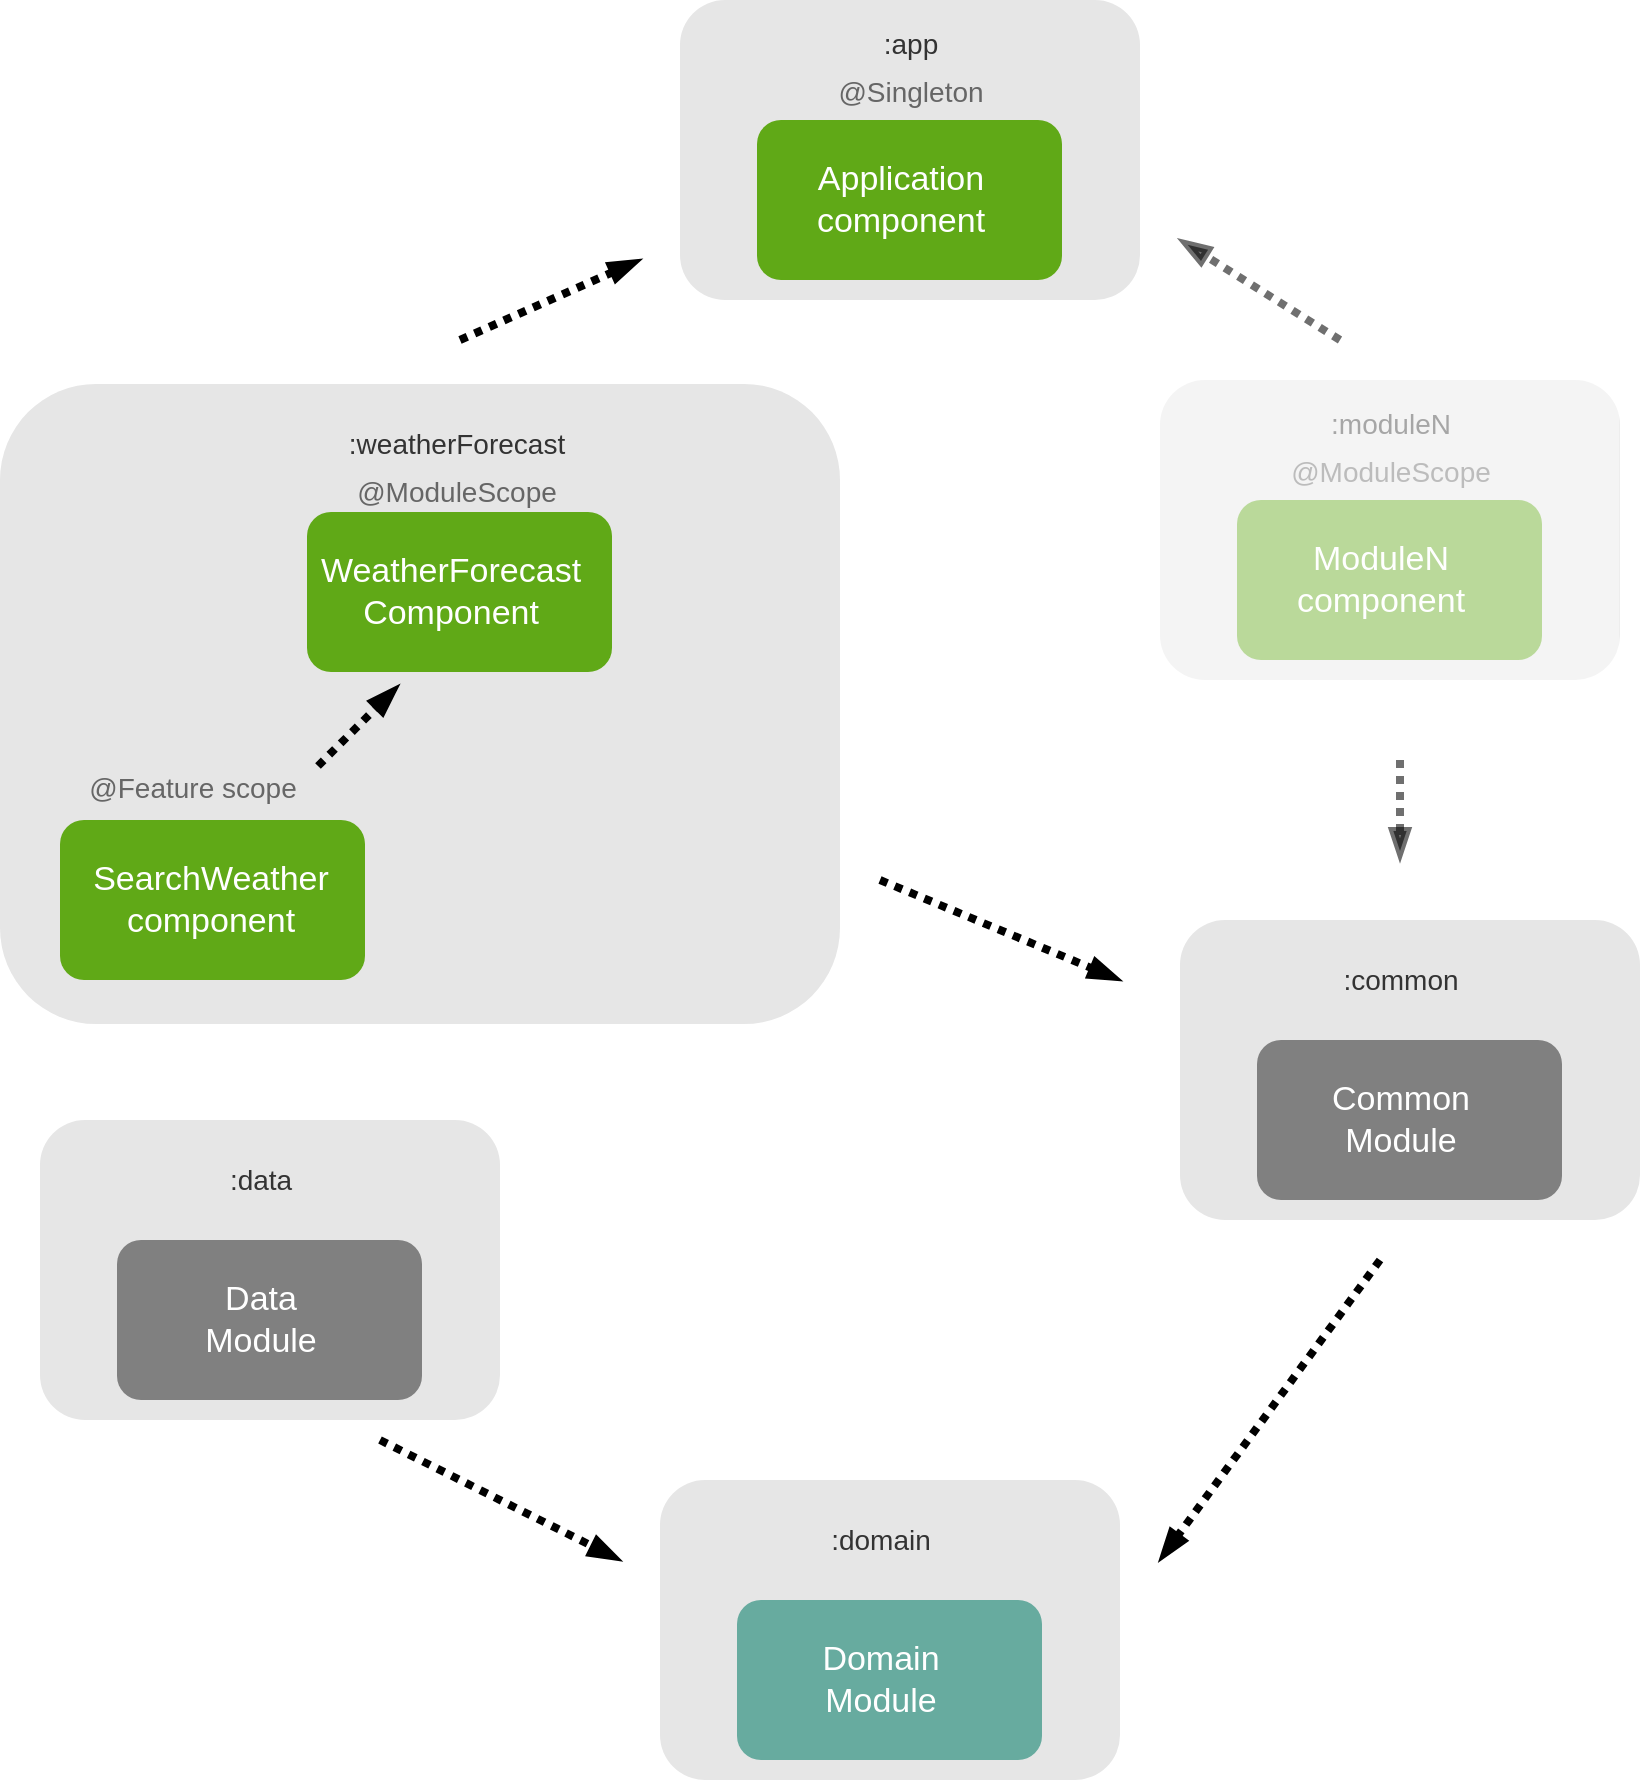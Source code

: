 <mxfile version="14.9.2" type="github">
  <diagram id="bgodeQYkbelj0-mFvfvZ" name="Page-1">
    <mxGraphModel dx="2348" dy="1039" grid="1" gridSize="10" guides="1" tooltips="1" connect="1" arrows="1" fold="1" page="1" pageScale="1" pageWidth="850" pageHeight="1100" math="0" shadow="0">
      <root>
        <mxCell id="0" />
        <mxCell id="1" parent="0" />
        <mxCell id="MnPTEqdTU2PPBeq860JP-6" value="" style="group" vertex="1" connectable="0" parent="1">
          <mxGeometry x="350" y="110" width="230" height="150" as="geometry" />
        </mxCell>
        <mxCell id="MnPTEqdTU2PPBeq860JP-1" value="" style="rounded=1;whiteSpace=wrap;html=1;fillColor=#E6E6E6;strokeColor=none;" vertex="1" parent="MnPTEqdTU2PPBeq860JP-6">
          <mxGeometry width="230" height="150" as="geometry" />
        </mxCell>
        <mxCell id="MnPTEqdTU2PPBeq860JP-2" value="" style="rounded=1;whiteSpace=wrap;html=1;fillColor=#60a917;fontColor=#ffffff;strokeColor=none;" vertex="1" parent="MnPTEqdTU2PPBeq860JP-6">
          <mxGeometry x="38.5" y="60" width="152.5" height="80" as="geometry" />
        </mxCell>
        <mxCell id="MnPTEqdTU2PPBeq860JP-3" value=":app" style="text;html=1;align=center;verticalAlign=middle;resizable=0;points=[];autosize=1;strokeColor=none;fontSize=14;fontColor=#333333;" vertex="1" parent="MnPTEqdTU2PPBeq860JP-6">
          <mxGeometry x="95" y="12" width="40" height="20" as="geometry" />
        </mxCell>
        <mxCell id="MnPTEqdTU2PPBeq860JP-4" value="@Singleton" style="text;html=1;align=center;verticalAlign=middle;resizable=0;points=[];autosize=1;fontColor=#666666;fontSize=14;" vertex="1" parent="MnPTEqdTU2PPBeq860JP-6">
          <mxGeometry x="70" y="36" width="90" height="20" as="geometry" />
        </mxCell>
        <mxCell id="MnPTEqdTU2PPBeq860JP-5" value="Application&lt;br style=&quot;font-size: 17px;&quot;&gt;component" style="text;html=1;align=center;verticalAlign=middle;resizable=0;points=[];autosize=1;strokeColor=none;fontColor=#FFFFFF;fontSize=17;" vertex="1" parent="MnPTEqdTU2PPBeq860JP-6">
          <mxGeometry x="60" y="75" width="100" height="50" as="geometry" />
        </mxCell>
        <mxCell id="MnPTEqdTU2PPBeq860JP-7" value="" style="group" vertex="1" connectable="0" parent="1">
          <mxGeometry x="70" y="322" width="360" height="320" as="geometry" />
        </mxCell>
        <mxCell id="MnPTEqdTU2PPBeq860JP-8" value="" style="rounded=1;whiteSpace=wrap;html=1;fillColor=#E6E6E6;strokeColor=none;" vertex="1" parent="MnPTEqdTU2PPBeq860JP-7">
          <mxGeometry x="-60" y="-20" width="420" height="320" as="geometry" />
        </mxCell>
        <mxCell id="MnPTEqdTU2PPBeq860JP-49" value="" style="rounded=1;whiteSpace=wrap;html=1;fillColor=#60a917;fontColor=#ffffff;strokeColor=none;" vertex="1" parent="MnPTEqdTU2PPBeq860JP-7">
          <mxGeometry x="-30" y="198" width="152.5" height="80" as="geometry" />
        </mxCell>
        <mxCell id="MnPTEqdTU2PPBeq860JP-57" value="" style="group" vertex="1" connectable="0" parent="MnPTEqdTU2PPBeq860JP-7">
          <mxGeometry x="90" width="156" height="124" as="geometry" />
        </mxCell>
        <mxCell id="MnPTEqdTU2PPBeq860JP-9" value="" style="rounded=1;whiteSpace=wrap;html=1;fillColor=#60a917;fontColor=#ffffff;strokeColor=none;" vertex="1" parent="MnPTEqdTU2PPBeq860JP-57">
          <mxGeometry x="3.5" y="44" width="152.5" height="80" as="geometry" />
        </mxCell>
        <mxCell id="MnPTEqdTU2PPBeq860JP-10" value=":weatherForecast" style="text;html=1;align=center;verticalAlign=middle;resizable=0;points=[];autosize=1;strokeColor=none;fontSize=14;fontColor=#333333;" vertex="1" parent="MnPTEqdTU2PPBeq860JP-57">
          <mxGeometry x="18" width="120" height="20" as="geometry" />
        </mxCell>
        <mxCell id="MnPTEqdTU2PPBeq860JP-11" value="@ModuleScope" style="text;html=1;align=center;verticalAlign=middle;resizable=0;points=[];autosize=1;fontColor=#666666;fontSize=14;" vertex="1" parent="MnPTEqdTU2PPBeq860JP-57">
          <mxGeometry x="18" y="24" width="120" height="20" as="geometry" />
        </mxCell>
        <mxCell id="MnPTEqdTU2PPBeq860JP-12" value="WeatherForecast&lt;br&gt;Component" style="text;html=1;align=center;verticalAlign=middle;resizable=0;points=[];autosize=1;strokeColor=none;fontColor=#FFFFFF;fontSize=17;" vertex="1" parent="MnPTEqdTU2PPBeq860JP-57">
          <mxGeometry y="59" width="150" height="50" as="geometry" />
        </mxCell>
        <mxCell id="MnPTEqdTU2PPBeq860JP-50" value="SearchWeather&lt;br&gt;component" style="text;html=1;align=center;verticalAlign=middle;resizable=0;points=[];autosize=1;strokeColor=none;fontColor=#FFFFFF;fontSize=17;" vertex="1" parent="MnPTEqdTU2PPBeq860JP-7">
          <mxGeometry x="-20" y="213" width="130" height="50" as="geometry" />
        </mxCell>
        <mxCell id="MnPTEqdTU2PPBeq860JP-13" value="" style="group" vertex="1" connectable="0" parent="1">
          <mxGeometry x="340" y="850" width="230" height="150" as="geometry" />
        </mxCell>
        <mxCell id="MnPTEqdTU2PPBeq860JP-14" value="" style="rounded=1;whiteSpace=wrap;html=1;fillColor=#E6E6E6;strokeColor=none;" vertex="1" parent="MnPTEqdTU2PPBeq860JP-13">
          <mxGeometry width="230" height="150" as="geometry" />
        </mxCell>
        <mxCell id="MnPTEqdTU2PPBeq860JP-15" value="" style="rounded=1;whiteSpace=wrap;html=1;strokeColor=none;fontColor=#666666;fillColor=#67AB9F;" vertex="1" parent="MnPTEqdTU2PPBeq860JP-13">
          <mxGeometry x="38.5" y="60" width="152.5" height="80" as="geometry" />
        </mxCell>
        <mxCell id="MnPTEqdTU2PPBeq860JP-16" value=":domain" style="text;html=1;align=center;verticalAlign=middle;resizable=0;points=[];autosize=1;strokeColor=none;fontSize=14;fontColor=#333333;" vertex="1" parent="MnPTEqdTU2PPBeq860JP-13">
          <mxGeometry x="75" y="20" width="70" height="20" as="geometry" />
        </mxCell>
        <mxCell id="MnPTEqdTU2PPBeq860JP-18" value="Domain&lt;br&gt;Module" style="text;html=1;align=center;verticalAlign=middle;resizable=0;points=[];autosize=1;strokeColor=none;fontColor=#FFFFFF;fontSize=17;" vertex="1" parent="MnPTEqdTU2PPBeq860JP-13">
          <mxGeometry x="75" y="75" width="70" height="50" as="geometry" />
        </mxCell>
        <mxCell id="MnPTEqdTU2PPBeq860JP-19" value="" style="group" vertex="1" connectable="0" parent="1">
          <mxGeometry x="30" y="670" width="230" height="150" as="geometry" />
        </mxCell>
        <mxCell id="MnPTEqdTU2PPBeq860JP-20" value="" style="rounded=1;whiteSpace=wrap;html=1;fillColor=#E6E6E6;strokeColor=none;" vertex="1" parent="MnPTEqdTU2PPBeq860JP-19">
          <mxGeometry width="230" height="150" as="geometry" />
        </mxCell>
        <mxCell id="MnPTEqdTU2PPBeq860JP-21" value="" style="rounded=1;whiteSpace=wrap;html=1;strokeColor=none;fontColor=#666666;fillColor=#808080;" vertex="1" parent="MnPTEqdTU2PPBeq860JP-19">
          <mxGeometry x="38.5" y="60" width="152.5" height="80" as="geometry" />
        </mxCell>
        <mxCell id="MnPTEqdTU2PPBeq860JP-22" value=":data" style="text;html=1;align=center;verticalAlign=middle;resizable=0;points=[];autosize=1;strokeColor=none;fontSize=14;fontColor=#333333;" vertex="1" parent="MnPTEqdTU2PPBeq860JP-19">
          <mxGeometry x="85" y="20" width="50" height="20" as="geometry" />
        </mxCell>
        <mxCell id="MnPTEqdTU2PPBeq860JP-23" value="Data&lt;br&gt;Module" style="text;html=1;align=center;verticalAlign=middle;resizable=0;points=[];autosize=1;strokeColor=none;fontColor=#FFFFFF;fontSize=17;" vertex="1" parent="MnPTEqdTU2PPBeq860JP-19">
          <mxGeometry x="75" y="75" width="70" height="50" as="geometry" />
        </mxCell>
        <mxCell id="MnPTEqdTU2PPBeq860JP-24" value="" style="group" vertex="1" connectable="0" parent="1">
          <mxGeometry x="600" y="570" width="230" height="150" as="geometry" />
        </mxCell>
        <mxCell id="MnPTEqdTU2PPBeq860JP-25" value="" style="rounded=1;whiteSpace=wrap;html=1;fillColor=#E6E6E6;strokeColor=none;" vertex="1" parent="MnPTEqdTU2PPBeq860JP-24">
          <mxGeometry width="230" height="150" as="geometry" />
        </mxCell>
        <mxCell id="MnPTEqdTU2PPBeq860JP-26" value="" style="rounded=1;whiteSpace=wrap;html=1;strokeColor=none;fontColor=#666666;fillColor=#808080;" vertex="1" parent="MnPTEqdTU2PPBeq860JP-24">
          <mxGeometry x="38.5" y="60" width="152.5" height="80" as="geometry" />
        </mxCell>
        <mxCell id="MnPTEqdTU2PPBeq860JP-27" value=":common" style="text;html=1;align=center;verticalAlign=middle;resizable=0;points=[];autosize=1;strokeColor=none;fontSize=14;fontColor=#333333;" vertex="1" parent="MnPTEqdTU2PPBeq860JP-24">
          <mxGeometry x="75" y="20" width="70" height="20" as="geometry" />
        </mxCell>
        <mxCell id="MnPTEqdTU2PPBeq860JP-28" value="Common&lt;br&gt;Module" style="text;html=1;align=center;verticalAlign=middle;resizable=0;points=[];autosize=1;strokeColor=none;fontColor=#FFFFFF;fontSize=17;" vertex="1" parent="MnPTEqdTU2PPBeq860JP-24">
          <mxGeometry x="70" y="75" width="80" height="50" as="geometry" />
        </mxCell>
        <mxCell id="MnPTEqdTU2PPBeq860JP-29" style="rounded=0;orthogonalLoop=1;jettySize=auto;html=1;fontSize=14;fontColor=#666666;dashed=1;endArrow=blockThin;endFill=1;strokeWidth=4;dashPattern=1 1;" edge="1" parent="1">
          <mxGeometry relative="1" as="geometry">
            <mxPoint x="330" y="240" as="targetPoint" />
            <mxPoint x="240" y="280" as="sourcePoint" />
          </mxGeometry>
        </mxCell>
        <mxCell id="MnPTEqdTU2PPBeq860JP-31" style="rounded=0;orthogonalLoop=1;jettySize=auto;html=1;fontSize=14;fontColor=#666666;dashed=1;endArrow=blockThin;endFill=1;strokeWidth=4;dashPattern=1 1;" edge="1" parent="1">
          <mxGeometry relative="1" as="geometry">
            <mxPoint x="590" y="890" as="targetPoint" />
            <mxPoint x="700" y="740" as="sourcePoint" />
          </mxGeometry>
        </mxCell>
        <mxCell id="MnPTEqdTU2PPBeq860JP-33" style="rounded=0;orthogonalLoop=1;jettySize=auto;html=1;fontSize=14;fontColor=#666666;dashed=1;endArrow=blockThin;endFill=1;strokeWidth=4;dashPattern=1 1;" edge="1" parent="1">
          <mxGeometry relative="1" as="geometry">
            <mxPoint x="320" y="890" as="targetPoint" />
            <mxPoint x="200" y="830" as="sourcePoint" />
          </mxGeometry>
        </mxCell>
        <mxCell id="MnPTEqdTU2PPBeq860JP-34" value="" style="group" vertex="1" connectable="0" parent="1">
          <mxGeometry x="590" y="300" width="230" height="150" as="geometry" />
        </mxCell>
        <mxCell id="MnPTEqdTU2PPBeq860JP-35" value="" style="rounded=1;whiteSpace=wrap;html=1;fillColor=#E6E6E6;strokeColor=none;" vertex="1" parent="MnPTEqdTU2PPBeq860JP-34">
          <mxGeometry width="230" height="150" as="geometry" />
        </mxCell>
        <mxCell id="MnPTEqdTU2PPBeq860JP-36" value="" style="rounded=1;whiteSpace=wrap;html=1;fillColor=#60a917;fontColor=#ffffff;strokeColor=none;" vertex="1" parent="MnPTEqdTU2PPBeq860JP-34">
          <mxGeometry x="38.5" y="60" width="152.5" height="80" as="geometry" />
        </mxCell>
        <mxCell id="MnPTEqdTU2PPBeq860JP-37" value=":moduleN" style="text;html=1;align=center;verticalAlign=middle;resizable=0;points=[];autosize=1;strokeColor=none;fontSize=14;fontColor=#333333;" vertex="1" parent="MnPTEqdTU2PPBeq860JP-34">
          <mxGeometry x="75" y="12" width="80" height="20" as="geometry" />
        </mxCell>
        <mxCell id="MnPTEqdTU2PPBeq860JP-38" value="@ModuleScope" style="text;html=1;align=center;verticalAlign=middle;resizable=0;points=[];autosize=1;fontColor=#666666;fontSize=14;" vertex="1" parent="MnPTEqdTU2PPBeq860JP-34">
          <mxGeometry x="55" y="36" width="120" height="20" as="geometry" />
        </mxCell>
        <mxCell id="MnPTEqdTU2PPBeq860JP-39" value="ModuleN&lt;br&gt;component" style="text;html=1;align=center;verticalAlign=middle;resizable=0;points=[];autosize=1;strokeColor=none;fontColor=#FFFFFF;fontSize=17;" vertex="1" parent="MnPTEqdTU2PPBeq860JP-34">
          <mxGeometry x="60" y="75" width="100" height="50" as="geometry" />
        </mxCell>
        <mxCell id="MnPTEqdTU2PPBeq860JP-62" value="" style="rounded=0;whiteSpace=wrap;html=1;fontSize=14;strokeColor=none;fillColor=#FFFFFF90;" vertex="1" parent="MnPTEqdTU2PPBeq860JP-34">
          <mxGeometry x="-0.25" y="-2" width="230" height="154" as="geometry" />
        </mxCell>
        <mxCell id="MnPTEqdTU2PPBeq860JP-40" style="rounded=0;orthogonalLoop=1;jettySize=auto;html=1;fontSize=14;fontColor=#666666;dashed=1;endArrow=blockThin;endFill=1;strokeWidth=4;dashPattern=1 1;strokeColor=#00000090;" edge="1" parent="1">
          <mxGeometry relative="1" as="geometry">
            <mxPoint x="600" y="230" as="targetPoint" />
            <mxPoint x="680" y="280" as="sourcePoint" />
          </mxGeometry>
        </mxCell>
        <mxCell id="MnPTEqdTU2PPBeq860JP-41" style="rounded=0;orthogonalLoop=1;jettySize=auto;html=1;fontSize=14;fontColor=#666666;dashed=1;endArrow=blockThin;endFill=1;strokeWidth=4;dashPattern=1 1;strokeColor=#00000090;" edge="1" parent="1">
          <mxGeometry relative="1" as="geometry">
            <mxPoint x="710" y="540" as="targetPoint" />
            <mxPoint x="710" y="490" as="sourcePoint" />
          </mxGeometry>
        </mxCell>
        <mxCell id="MnPTEqdTU2PPBeq860JP-51" value="@Feature scope" style="text;html=1;align=center;verticalAlign=middle;resizable=0;points=[];autosize=1;fontColor=#666666;fontSize=14;" vertex="1" parent="1">
          <mxGeometry x="46" y="494" width="120" height="20" as="geometry" />
        </mxCell>
        <mxCell id="MnPTEqdTU2PPBeq860JP-56" style="rounded=0;orthogonalLoop=1;jettySize=auto;html=1;fontSize=14;fontColor=#666666;dashed=1;endArrow=blockThin;endFill=1;strokeWidth=4;dashPattern=1 1;" edge="1" parent="1">
          <mxGeometry relative="1" as="geometry">
            <mxPoint x="209" y="453" as="targetPoint" />
            <mxPoint x="169" y="493" as="sourcePoint" />
          </mxGeometry>
        </mxCell>
        <mxCell id="MnPTEqdTU2PPBeq860JP-58" style="rounded=0;orthogonalLoop=1;jettySize=auto;html=1;fontSize=14;fontColor=#666666;dashed=1;endArrow=blockThin;endFill=1;strokeWidth=4;dashPattern=1 1;" edge="1" parent="1">
          <mxGeometry relative="1" as="geometry">
            <mxPoint x="570" y="600" as="targetPoint" />
            <mxPoint x="450" y="550" as="sourcePoint" />
          </mxGeometry>
        </mxCell>
      </root>
    </mxGraphModel>
  </diagram>
</mxfile>
